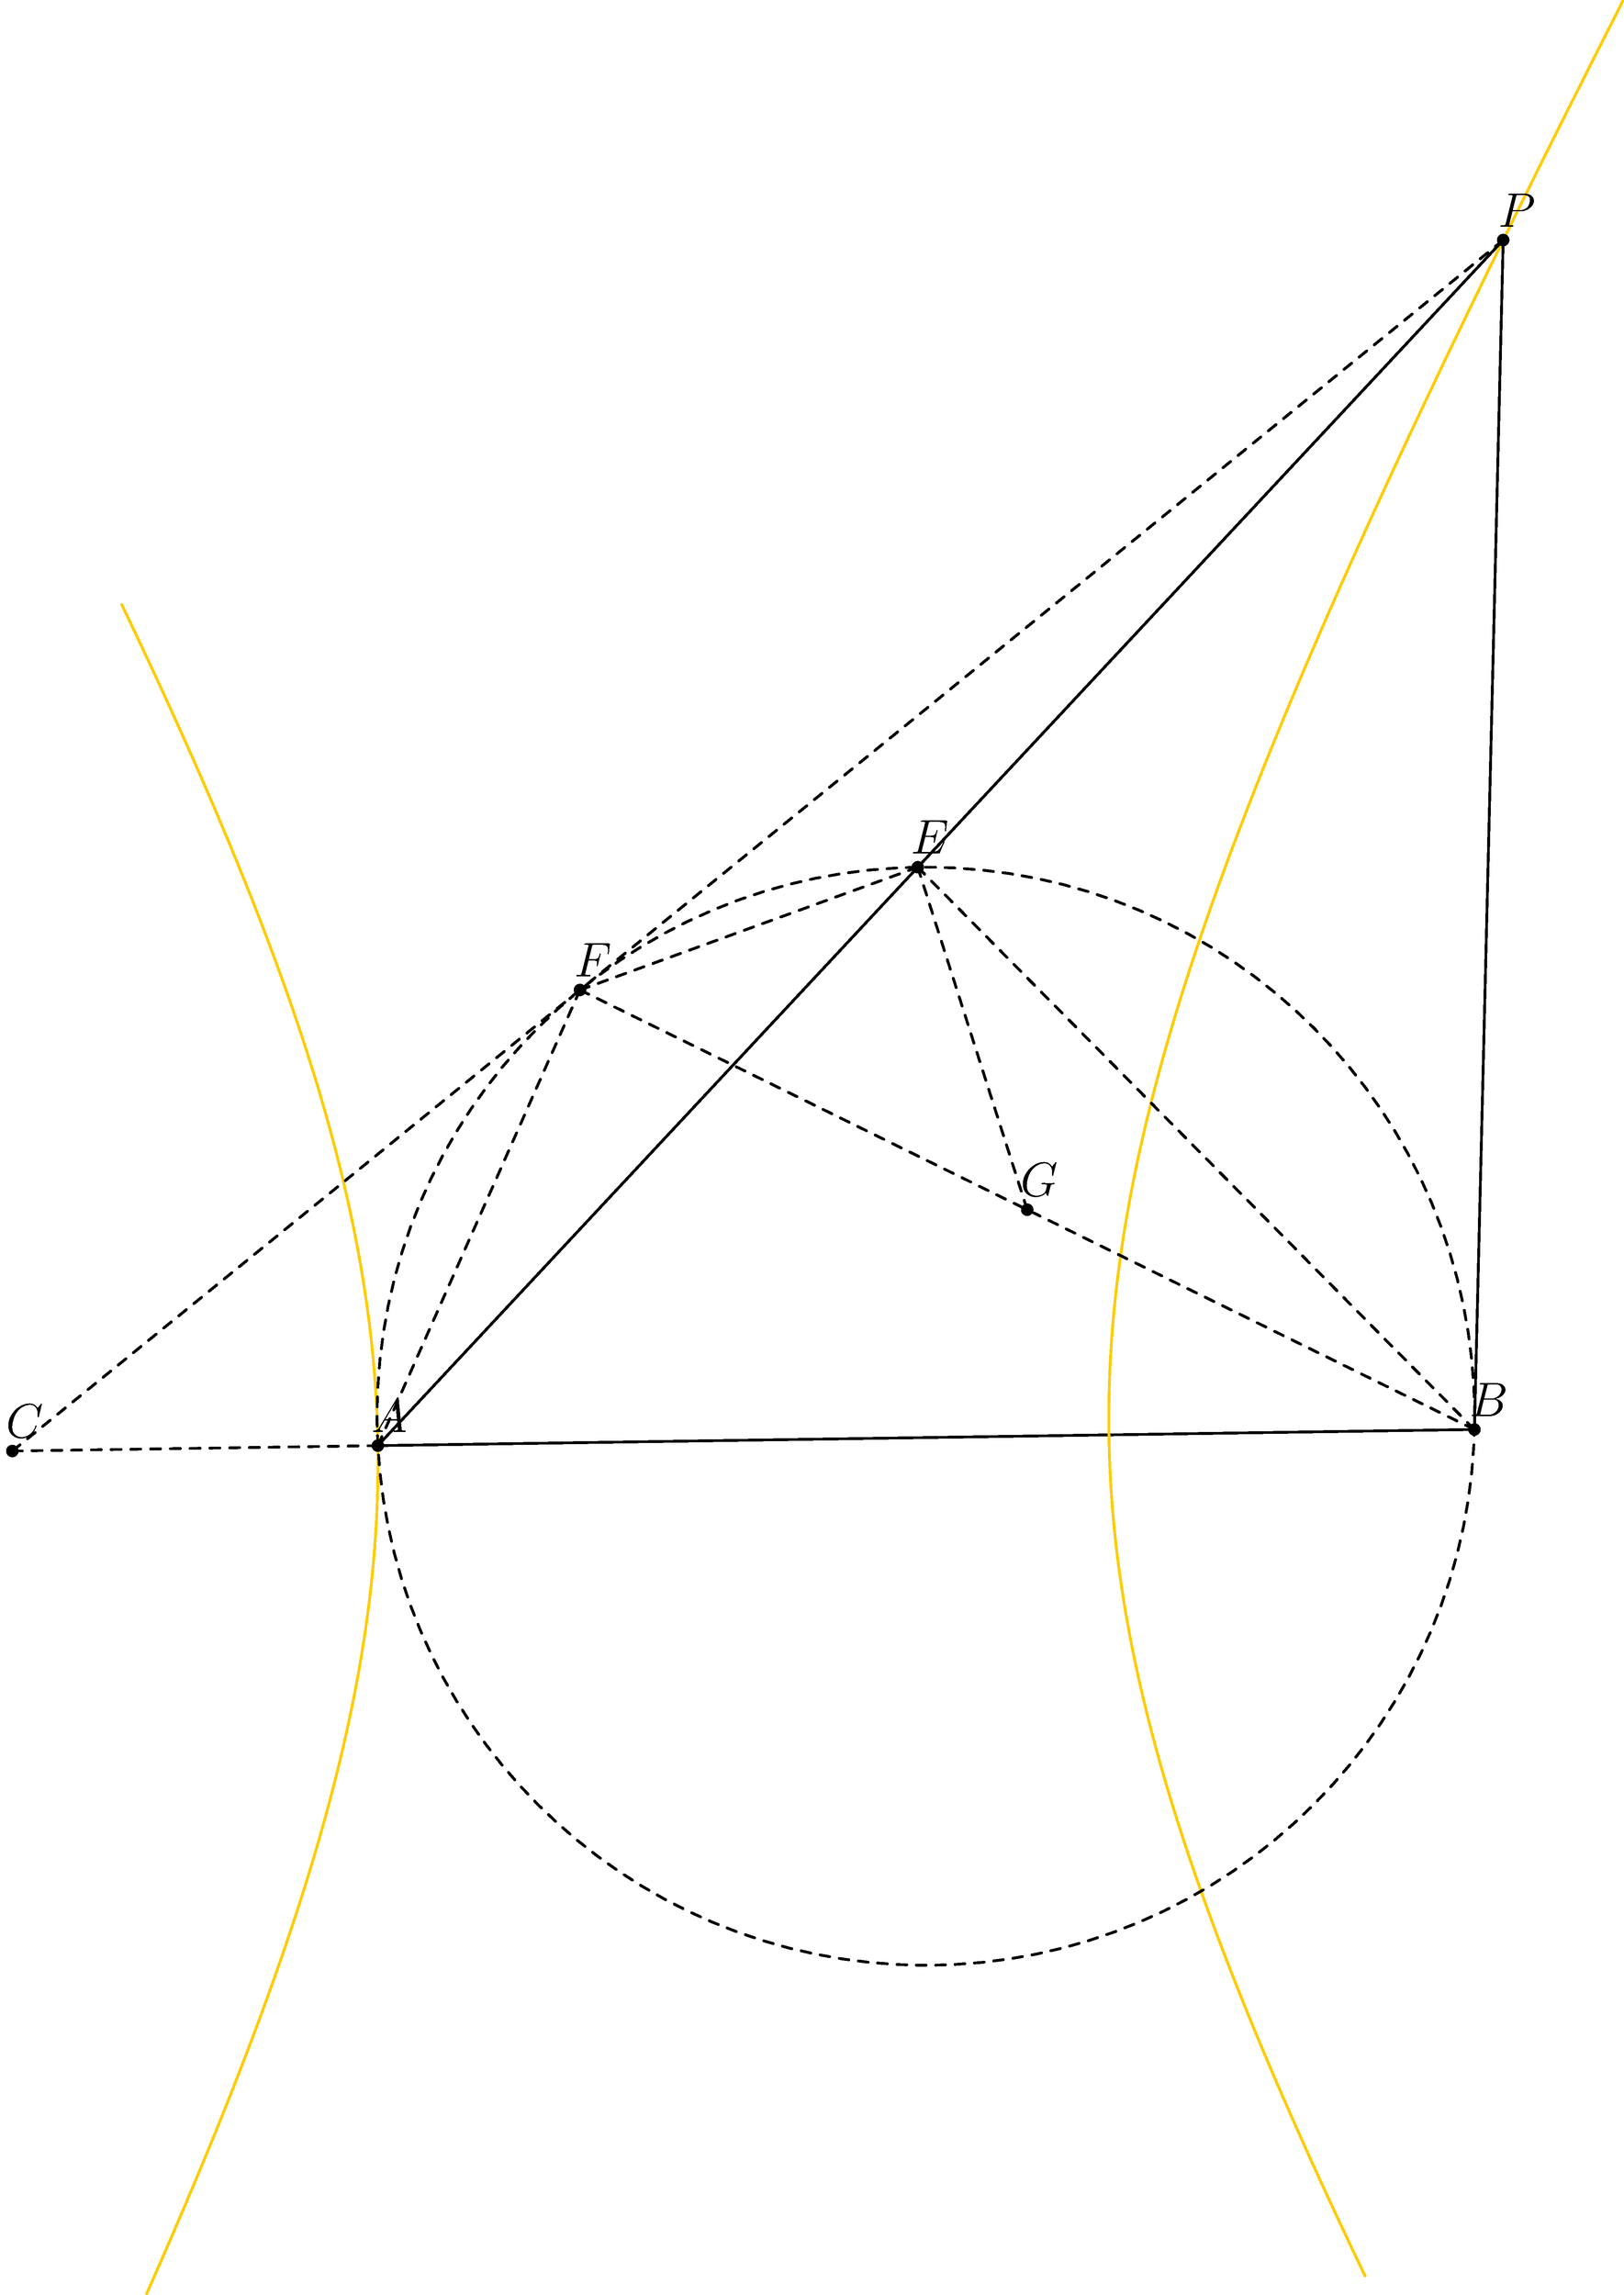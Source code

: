 /*
Converted from GeoGebra by User:Azjps using Evan's magic cleaner
https://github.com/vEnhance/dotfiles/blob/main/py-scripts/export-ggb-clean-asy.py
*/
settings.render=11;
pair A = (-1.23714,-0.14588);
pair B = (1.33314,-0.10808);
pair C = (-2.09390,-0.15848);
pair P = (1.40059,2.67849);
pair E = (0.02835,1.20915);
pair F = (-0.76344,0.92164);
pair G = (0.28485,0.40677);

import graph;
size(20cm);
pen ffccqs = rgb(1.,0.8,0.00784);
pen rvwvcq = rgb(0.08235,0.39607,0.75294);
//draw(E--G--B--cycle, linewidth(0.6) + rvwvcq);
//draw(F--A--E--cycle, linewidth(0.6) + rvwvcq);
draw(A--B, linewidth(0.6));
draw(C--A, linewidth(0.6) + linetype("4 4"));
pair hyperbolaLeft1 (real t) {return (0.85685*(1+t^2)/(1-t^2),1.48411*2*t/(1-t^2));} pair hyperbolaRight1 (real t) {return (0.85685*(-1-t^2)/(1-t^2),1.48411*(-2)*t/(1-t^2));}
draw(shift((-0.38038,-0.13328))*rotate(0.84252)*graph(hyperbolaLeft1,-0.5,0.65), linewidth(0.6) + ffccqs); draw(shift((-0.38038,-0.13328))*rotate(0.84252)*graph(hyperbolaRight1,-0.5,0.5), linewidth(0.6) + ffccqs); /* hyperbola construction */
draw(A--P, linewidth(0.6));
draw(P--B, linewidth(0.6));
draw(E--B, linewidth(0.6) + linetype("4 4"));
draw(circle((0.04726,-0.07696), 1.28625), linewidth(0.6) + linetype("4 4"));
draw(C--P, linewidth(0.6) + linetype("4 4"));
draw(E--F, linewidth(0.6) + linetype("4 4"));
draw(F--A, linewidth(0.6) + linetype("4 4"));
draw(F--B, linewidth(0.6) + linetype("4 4"));
draw(E--G, linewidth(0.6) + linetype("4 4"));

dot("$A$", A, dir(70));
dot("$B$", B, dir(66));
dot("$C$", C, dir(69));
dot("$P$", P, dir(67));
dot("$E$", E, dir(70));
dot("$F$", F, dir(68));
dot("$G$", G, dir(70));